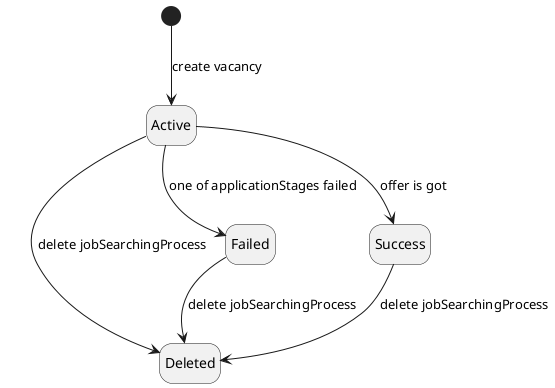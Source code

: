@startuml "vacancy state diagram"
hide empty description
    [*] --> Active : create vacancy
    Active --> Deleted : delete jobSearchingProcess
    Active --> Failed : one of applicationStages failed
    Active --> Success : offer is got
    Failed --> Deleted : delete jobSearchingProcess
    Success --> Deleted : delete jobSearchingProcess
@enduml